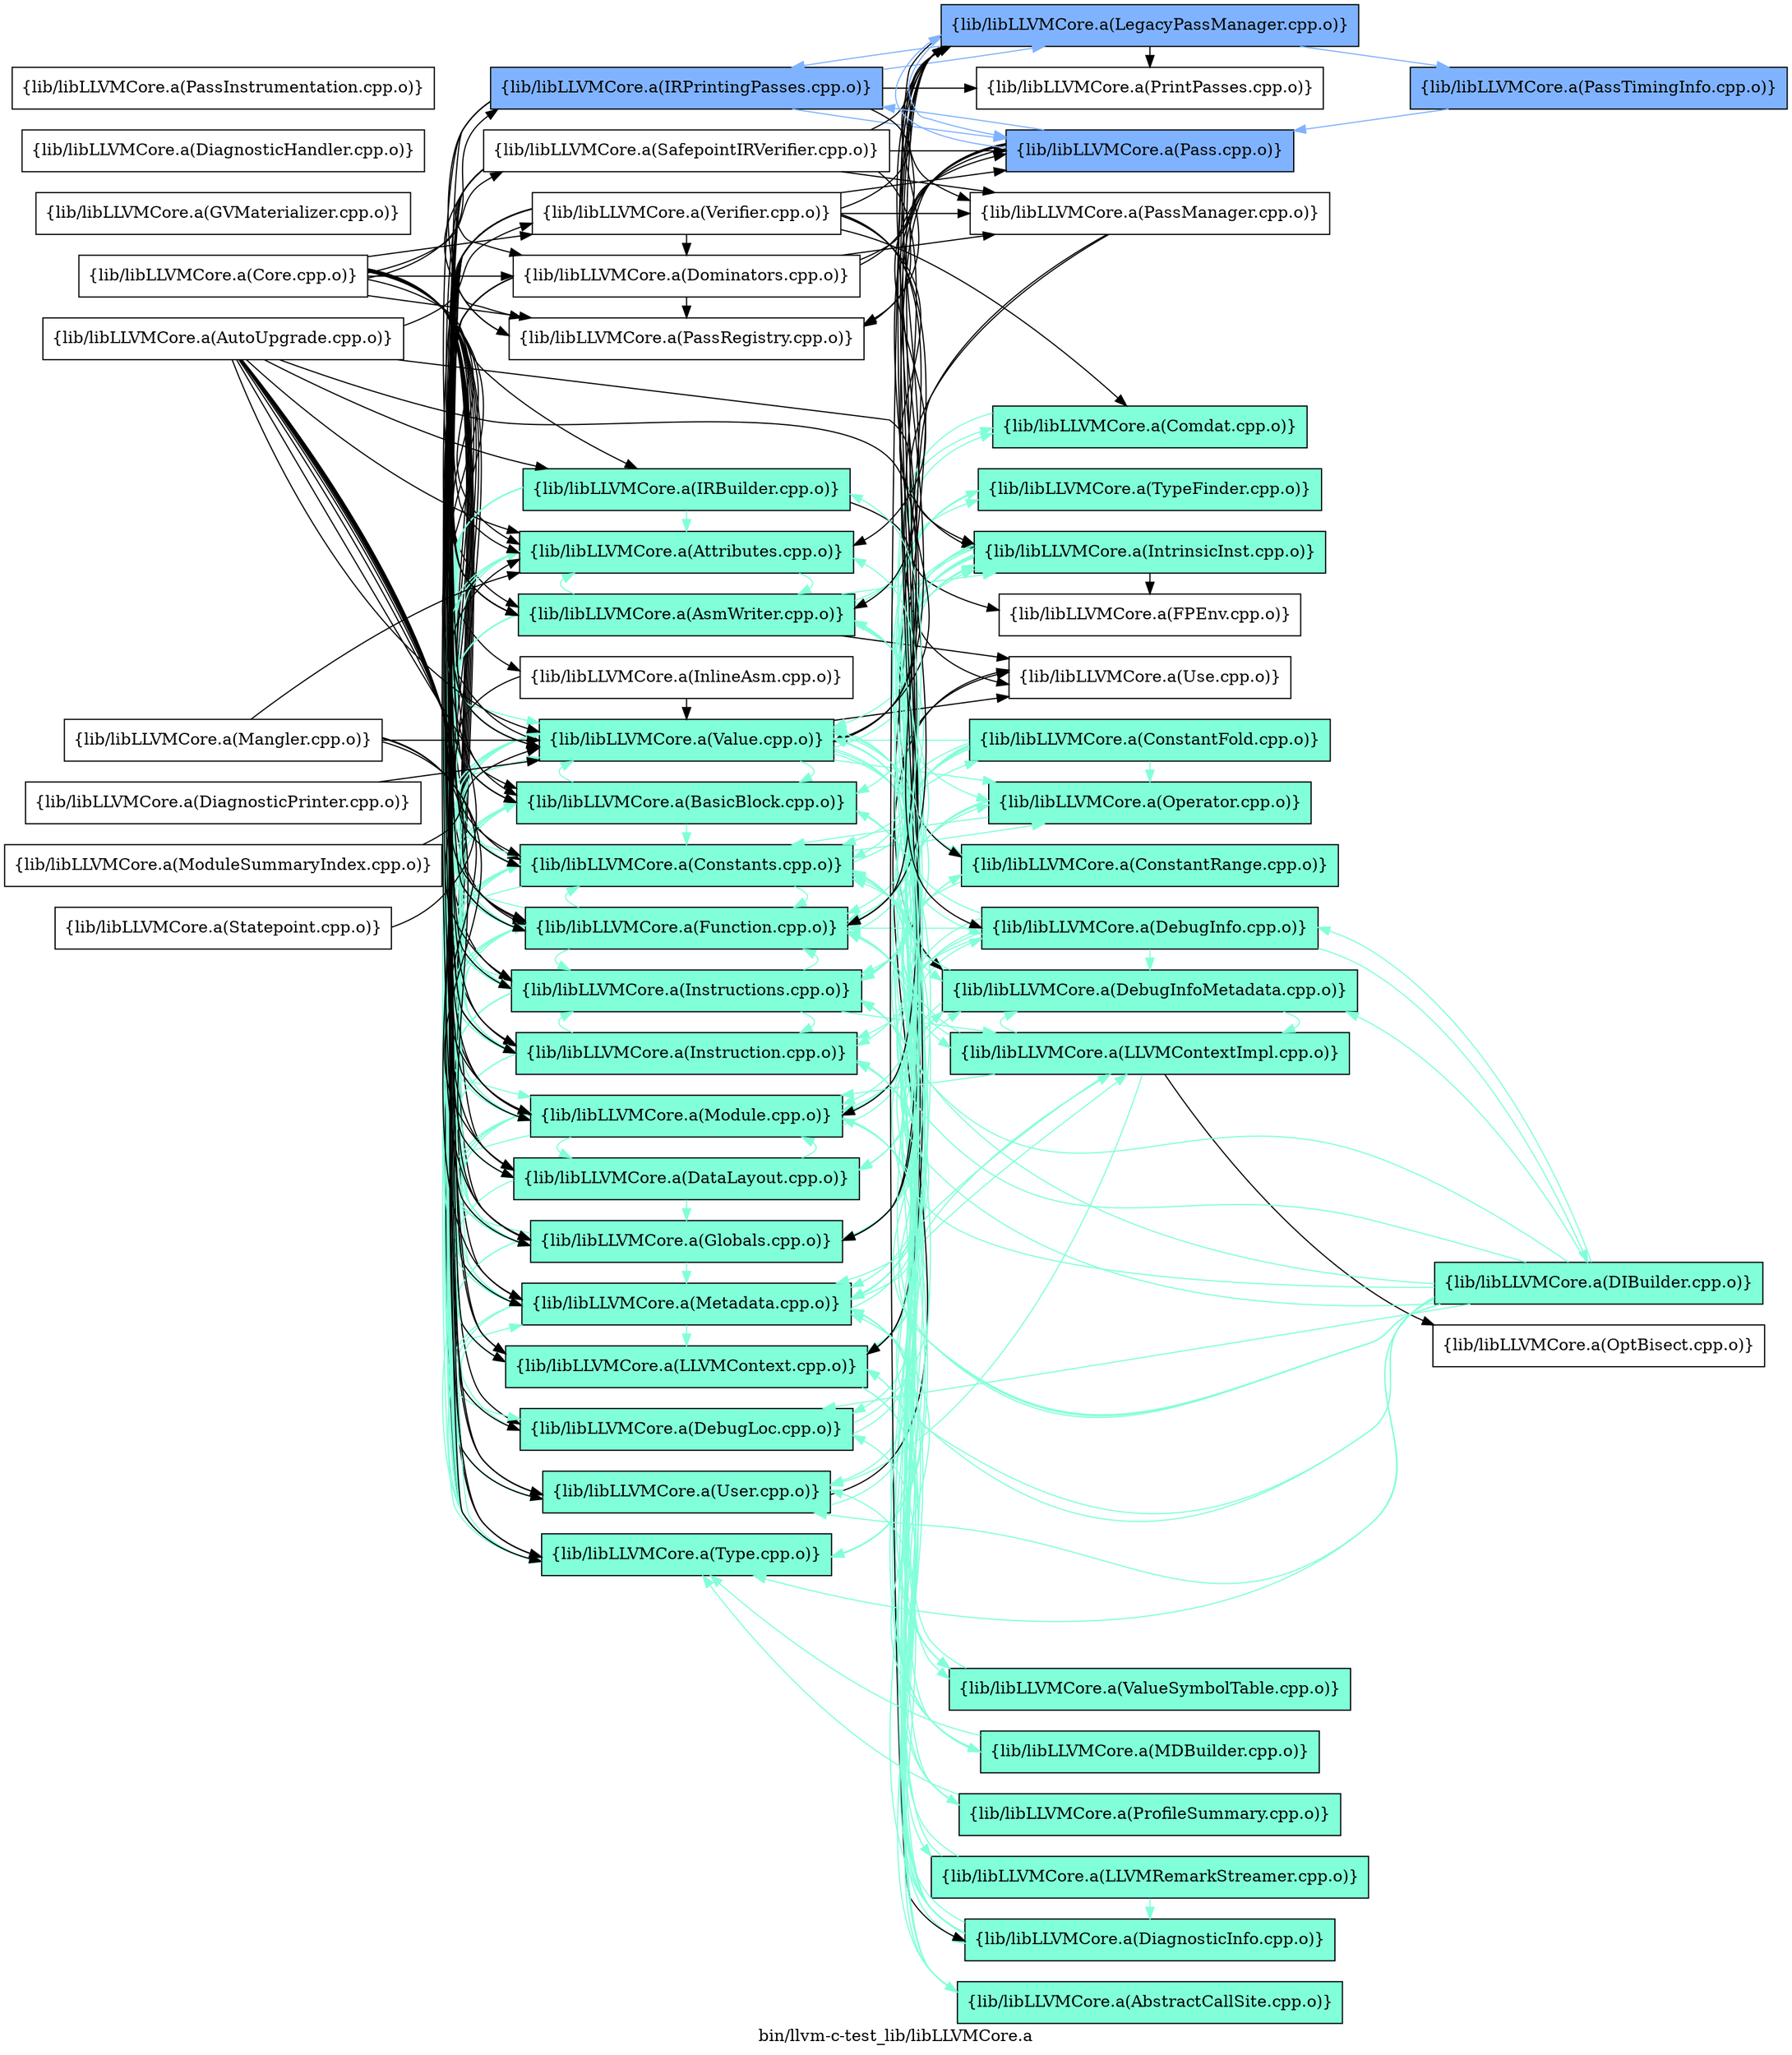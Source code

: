 digraph "bin/llvm-c-test_lib/libLLVMCore.a" {
	label="bin/llvm-c-test_lib/libLLVMCore.a";
	rankdir=LR;
	{ rank=same; Node0x55ea78da5378;  }
	{ rank=same; Node0x55ea78d9e078; Node0x55ea78d95e78; Node0x55ea78d95248; Node0x55ea78da58c8; Node0x55ea78da4068; Node0x55ea78da74e8; Node0x55ea78da3c58; Node0x55ea78da39d8; Node0x55ea78da1e08; Node0x55ea78da1958; Node0x55ea78da0918; Node0x55ea78da0738; Node0x55ea78d9fba8; Node0x55ea78d9f928; Node0x55ea78d9a658; Node0x55ea78d97f48; Node0x55ea78d98998; Node0x55ea78d9f568; Node0x55ea78da0a58; Node0x55ea78da1818; Node0x55ea78da5968; Node0x55ea78da65e8; Node0x55ea78da6bd8;  }
	{ rank=same; Node0x55ea78d972c8; Node0x55ea78da6048; Node0x55ea78da8528; Node0x55ea78d9c778; Node0x55ea78d971d8; Node0x55ea78da2218; Node0x55ea78da4e28; Node0x55ea78da5f08; Node0x55ea78da5a58; Node0x55ea78da8a78; Node0x55ea78d99848; Node0x55ea78d9ffb8; Node0x55ea78d9f8d8; Node0x55ea78da2d58; Node0x55ea78d97cc8; Node0x55ea78da1638; Node0x55ea78da0378; Node0x55ea78d9ae78; Node0x55ea78da7718; Node0x55ea78d995c8; Node0x55ea78da1278;  }
	{ rank=same; Node0x55ea78da5378;  }
	{ rank=same; Node0x55ea78d9e078; Node0x55ea78d95e78; Node0x55ea78d95248; Node0x55ea78da58c8; Node0x55ea78da4068; Node0x55ea78da74e8; Node0x55ea78da3c58; Node0x55ea78da39d8; Node0x55ea78da1e08; Node0x55ea78da1958; Node0x55ea78da0918; Node0x55ea78da0738; Node0x55ea78d9fba8; Node0x55ea78d9f928; Node0x55ea78d9a658; Node0x55ea78d97f48; Node0x55ea78d98998; Node0x55ea78d9f568; Node0x55ea78da0a58; Node0x55ea78da1818; Node0x55ea78da5968; Node0x55ea78da65e8; Node0x55ea78da6bd8;  }
	{ rank=same; Node0x55ea78d972c8; Node0x55ea78da6048; Node0x55ea78da8528; Node0x55ea78d9c778; Node0x55ea78d971d8; Node0x55ea78da2218; Node0x55ea78da4e28; Node0x55ea78da5f08; Node0x55ea78da5a58; Node0x55ea78da8a78; Node0x55ea78d99848; Node0x55ea78d9ffb8; Node0x55ea78d9f8d8; Node0x55ea78da2d58; Node0x55ea78d97cc8; Node0x55ea78da1638; Node0x55ea78da0378; Node0x55ea78d9ae78; Node0x55ea78da7718; Node0x55ea78d995c8; Node0x55ea78da1278;  }

	Node0x55ea78da5378 [shape=record,shape=box,group=0,label="{lib/libLLVMCore.a(Core.cpp.o)}"];
	Node0x55ea78da5378 -> Node0x55ea78d9e078;
	Node0x55ea78da5378 -> Node0x55ea78d95e78;
	Node0x55ea78da5378 -> Node0x55ea78d95248;
	Node0x55ea78da5378 -> Node0x55ea78da58c8;
	Node0x55ea78da5378 -> Node0x55ea78da4068;
	Node0x55ea78da5378 -> Node0x55ea78da74e8;
	Node0x55ea78da5378 -> Node0x55ea78da3c58;
	Node0x55ea78da5378 -> Node0x55ea78da39d8;
	Node0x55ea78da5378 -> Node0x55ea78da1e08;
	Node0x55ea78da5378 -> Node0x55ea78da1958;
	Node0x55ea78da5378 -> Node0x55ea78da0918;
	Node0x55ea78da5378 -> Node0x55ea78da0738;
	Node0x55ea78da5378 -> Node0x55ea78d9fba8;
	Node0x55ea78da5378 -> Node0x55ea78d9f928;
	Node0x55ea78da5378 -> Node0x55ea78d9a658;
	Node0x55ea78da5378 -> Node0x55ea78d97f48;
	Node0x55ea78da5378 -> Node0x55ea78d98998;
	Node0x55ea78da5378 -> Node0x55ea78d9f568;
	Node0x55ea78da5378 -> Node0x55ea78da0a58;
	Node0x55ea78da5378 -> Node0x55ea78da1818;
	Node0x55ea78da5378 -> Node0x55ea78da5968;
	Node0x55ea78da5378 -> Node0x55ea78da65e8;
	Node0x55ea78da5378 -> Node0x55ea78da6bd8;
	Node0x55ea78da8a78 [shape=record,shape=box,group=1,style=filled,fillcolor="0.450000 0.5 1",label="{lib/libLLVMCore.a(DebugInfo.cpp.o)}"];
	Node0x55ea78da8a78 -> Node0x55ea78da8ca8[color="0.450000 0.5 1"];
	Node0x55ea78da8a78 -> Node0x55ea78da8528[color="0.450000 0.5 1"];
	Node0x55ea78da8a78 -> Node0x55ea78da74e8[color="0.450000 0.5 1"];
	Node0x55ea78da8a78 -> Node0x55ea78da39d8[color="0.450000 0.5 1"];
	Node0x55ea78da8a78 -> Node0x55ea78d9fba8[color="0.450000 0.5 1"];
	Node0x55ea78da8a78 -> Node0x55ea78d97f48[color="0.450000 0.5 1"];
	Node0x55ea78da8a78 -> Node0x55ea78d98998[color="0.450000 0.5 1"];
	Node0x55ea78da8a78 -> Node0x55ea78da65e8[color="0.450000 0.5 1"];
	Node0x55ea78d9e078 [shape=record,shape=box,group=1,style=filled,fillcolor="0.450000 0.5 1",label="{lib/libLLVMCore.a(Attributes.cpp.o)}"];
	Node0x55ea78d9e078 -> Node0x55ea78d95e78[color="0.450000 0.5 1"];
	Node0x55ea78d9e078 -> Node0x55ea78da39d8[color="0.450000 0.5 1"];
	Node0x55ea78da58c8 [shape=record,shape=box,group=1,style=filled,fillcolor="0.450000 0.5 1",label="{lib/libLLVMCore.a(Constants.cpp.o)}"];
	Node0x55ea78da58c8 -> Node0x55ea78da5a58[color="0.450000 0.5 1"];
	Node0x55ea78da58c8 -> Node0x55ea78da39d8[color="0.450000 0.5 1"];
	Node0x55ea78da58c8 -> Node0x55ea78da1e08[color="0.450000 0.5 1"];
	Node0x55ea78da58c8 -> Node0x55ea78d9fba8[color="0.450000 0.5 1"];
	Node0x55ea78da58c8 -> Node0x55ea78d9f928[color="0.450000 0.5 1"];
	Node0x55ea78da58c8 -> Node0x55ea78d971d8[color="0.450000 0.5 1"];
	Node0x55ea78da58c8 -> Node0x55ea78da1818[color="0.450000 0.5 1"];
	Node0x55ea78da58c8 -> Node0x55ea78da5968[color="0.450000 0.5 1"];
	Node0x55ea78da58c8 -> Node0x55ea78da65e8[color="0.450000 0.5 1"];
	Node0x55ea78da4068 [shape=record,shape=box,group=1,style=filled,fillcolor="0.450000 0.5 1",label="{lib/libLLVMCore.a(DataLayout.cpp.o)}"];
	Node0x55ea78da4068 -> Node0x55ea78da1e08[color="0.450000 0.5 1"];
	Node0x55ea78da4068 -> Node0x55ea78d98998[color="0.450000 0.5 1"];
	Node0x55ea78da4068 -> Node0x55ea78da1818[color="0.450000 0.5 1"];
	Node0x55ea78d9f928 [shape=record,shape=box,group=1,style=filled,fillcolor="0.450000 0.5 1",label="{lib/libLLVMCore.a(Instructions.cpp.o)}"];
	Node0x55ea78d9f928 -> Node0x55ea78d9e078[color="0.450000 0.5 1"];
	Node0x55ea78d9f928 -> Node0x55ea78d95248[color="0.450000 0.5 1"];
	Node0x55ea78d9f928 -> Node0x55ea78da58c8[color="0.450000 0.5 1"];
	Node0x55ea78d9f928 -> Node0x55ea78da4068[color="0.450000 0.5 1"];
	Node0x55ea78d9f928 -> Node0x55ea78da39d8[color="0.450000 0.5 1"];
	Node0x55ea78d9f928 -> Node0x55ea78d9fba8[color="0.450000 0.5 1"];
	Node0x55ea78d9f928 -> Node0x55ea78d9ae78[color="0.450000 0.5 1"];
	Node0x55ea78d9f928 -> Node0x55ea78d97cc8[color="0.450000 0.5 1"];
	Node0x55ea78d9f928 -> Node0x55ea78d97f48[color="0.450000 0.5 1"];
	Node0x55ea78d9f928 -> Node0x55ea78d98998[color="0.450000 0.5 1"];
	Node0x55ea78d9f928 -> Node0x55ea78d971d8[color="0.450000 0.5 1"];
	Node0x55ea78d9f928 -> Node0x55ea78da1818[color="0.450000 0.5 1"];
	Node0x55ea78d9f928 -> Node0x55ea78da4e28;
	Node0x55ea78d9f928 -> Node0x55ea78da5968[color="0.450000 0.5 1"];
	Node0x55ea78d9f928 -> Node0x55ea78da65e8[color="0.450000 0.5 1"];
	Node0x55ea78d99848 [shape=record,shape=box,group=2,style=filled,fillcolor="0.600000 0.5 1",label="{lib/libLLVMCore.a(LegacyPassManager.cpp.o)}"];
	Node0x55ea78d99848 -> Node0x55ea78d95e78;
	Node0x55ea78d99848 -> Node0x55ea78da7718;
	Node0x55ea78d99848 -> Node0x55ea78da39d8;
	Node0x55ea78d99848 -> Node0x55ea78da1e08;
	Node0x55ea78d99848 -> Node0x55ea78da0918[color="0.600000 0.5 1"];
	Node0x55ea78d99848 -> Node0x55ea78d9a658;
	Node0x55ea78d99848 -> Node0x55ea78d98998;
	Node0x55ea78d99848 -> Node0x55ea78d9ffb8[color="0.600000 0.5 1"];
	Node0x55ea78d99848 -> Node0x55ea78d9f568;
	Node0x55ea78d99848 -> Node0x55ea78d9fce8[color="0.600000 0.5 1"];
	Node0x55ea78d99848 -> Node0x55ea78da0378;
	Node0x55ea78d99848 -> Node0x55ea78da65e8;
	Node0x55ea78d98998 [shape=record,shape=box,group=1,style=filled,fillcolor="0.450000 0.5 1",label="{lib/libLLVMCore.a(Module.cpp.o)}"];
	Node0x55ea78d98998 -> Node0x55ea78d972c8[color="0.450000 0.5 1"];
	Node0x55ea78d98998 -> Node0x55ea78da58c8[color="0.450000 0.5 1"];
	Node0x55ea78d98998 -> Node0x55ea78da4068[color="0.450000 0.5 1"];
	Node0x55ea78d98998 -> Node0x55ea78da39d8[color="0.450000 0.5 1"];
	Node0x55ea78d98998 -> Node0x55ea78da1e08[color="0.450000 0.5 1"];
	Node0x55ea78d98998 -> Node0x55ea78d9a658[color="0.450000 0.5 1"];
	Node0x55ea78d98998 -> Node0x55ea78d97f48[color="0.450000 0.5 1"];
	Node0x55ea78d98998 -> Node0x55ea78da1278[color="0.450000 0.5 1"];
	Node0x55ea78d98998 -> Node0x55ea78da1818[color="0.450000 0.5 1"];
	Node0x55ea78d98998 -> Node0x55ea78da2218[color="0.450000 0.5 1"];
	Node0x55ea78d98998 -> Node0x55ea78da5968[color="0.450000 0.5 1"];
	Node0x55ea78d98998 -> Node0x55ea78da65e8[color="0.450000 0.5 1"];
	Node0x55ea78d98998 -> Node0x55ea78da5f08[color="0.450000 0.5 1"];
	Node0x55ea78d971d8 [shape=record,shape=box,group=1,style=filled,fillcolor="0.450000 0.5 1",label="{lib/libLLVMCore.a(Operator.cpp.o)}"];
	Node0x55ea78d971d8 -> Node0x55ea78da58c8[color="0.450000 0.5 1"];
	Node0x55ea78d971d8 -> Node0x55ea78da4068[color="0.450000 0.5 1"];
	Node0x55ea78d971d8 -> Node0x55ea78da1818[color="0.450000 0.5 1"];
	Node0x55ea78d9ffb8 [shape=record,shape=box,group=2,style=filled,fillcolor="0.600000 0.5 1",label="{lib/libLLVMCore.a(Pass.cpp.o)}"];
	Node0x55ea78d9ffb8 -> Node0x55ea78d9e078;
	Node0x55ea78d9ffb8 -> Node0x55ea78da39d8;
	Node0x55ea78d9ffb8 -> Node0x55ea78da0918[color="0.600000 0.5 1"];
	Node0x55ea78d9ffb8 -> Node0x55ea78d9a658;
	Node0x55ea78d9ffb8 -> Node0x55ea78d99848[color="0.600000 0.5 1"];
	Node0x55ea78d9ffb8 -> Node0x55ea78d9f568;
	Node0x55ea78d9ffb8 -> Node0x55ea78da65e8;
	Node0x55ea78d9f568 [shape=record,shape=box,group=0,label="{lib/libLLVMCore.a(PassRegistry.cpp.o)}"];
	Node0x55ea78da1818 [shape=record,shape=box,group=1,style=filled,fillcolor="0.450000 0.5 1",label="{lib/libLLVMCore.a(Type.cpp.o)}"];
	Node0x55ea78da1818 -> Node0x55ea78da58c8[color="0.450000 0.5 1"];
	Node0x55ea78da5968 [shape=record,shape=box,group=1,style=filled,fillcolor="0.450000 0.5 1",label="{lib/libLLVMCore.a(User.cpp.o)}"];
	Node0x55ea78da5968 -> Node0x55ea78d9c778[color="0.450000 0.5 1"];
	Node0x55ea78da5968 -> Node0x55ea78da4e28;
	Node0x55ea78da65e8 [shape=record,shape=box,group=1,style=filled,fillcolor="0.450000 0.5 1",label="{lib/libLLVMCore.a(Value.cpp.o)}"];
	Node0x55ea78da65e8 -> Node0x55ea78d9e078[color="0.450000 0.5 1"];
	Node0x55ea78da65e8 -> Node0x55ea78d95248[color="0.450000 0.5 1"];
	Node0x55ea78da65e8 -> Node0x55ea78da58c8[color="0.450000 0.5 1"];
	Node0x55ea78da65e8 -> Node0x55ea78da4068[color="0.450000 0.5 1"];
	Node0x55ea78da65e8 -> Node0x55ea78da8a78[color="0.450000 0.5 1"];
	Node0x55ea78da65e8 -> Node0x55ea78da39d8[color="0.450000 0.5 1"];
	Node0x55ea78da65e8 -> Node0x55ea78da1e08[color="0.450000 0.5 1"];
	Node0x55ea78da65e8 -> Node0x55ea78d9fba8[color="0.450000 0.5 1"];
	Node0x55ea78da65e8 -> Node0x55ea78d9f928[color="0.450000 0.5 1"];
	Node0x55ea78da65e8 -> Node0x55ea78d9c778[color="0.450000 0.5 1"];
	Node0x55ea78da65e8 -> Node0x55ea78d9a658[color="0.450000 0.5 1"];
	Node0x55ea78da65e8 -> Node0x55ea78d9ae78[color="0.450000 0.5 1"];
	Node0x55ea78da65e8 -> Node0x55ea78d97f48[color="0.450000 0.5 1"];
	Node0x55ea78da65e8 -> Node0x55ea78d971d8[color="0.450000 0.5 1"];
	Node0x55ea78da65e8 -> Node0x55ea78da1818[color="0.450000 0.5 1"];
	Node0x55ea78da65e8 -> Node0x55ea78da4e28;
	Node0x55ea78da65e8 -> Node0x55ea78da5968[color="0.450000 0.5 1"];
	Node0x55ea78da65e8 -> Node0x55ea78da5f08[color="0.450000 0.5 1"];
	Node0x55ea78da74e8 [shape=record,shape=box,group=1,style=filled,fillcolor="0.450000 0.5 1",label="{lib/libLLVMCore.a(DebugLoc.cpp.o)}"];
	Node0x55ea78da74e8 -> Node0x55ea78da8a78[color="0.450000 0.5 1"];
	Node0x55ea78da74e8 -> Node0x55ea78da8528[color="0.450000 0.5 1"];
	Node0x55ea78da74e8 -> Node0x55ea78d97f48[color="0.450000 0.5 1"];
	Node0x55ea78da39d8 [shape=record,shape=box,group=1,style=filled,fillcolor="0.450000 0.5 1",label="{lib/libLLVMCore.a(Function.cpp.o)}"];
	Node0x55ea78da39d8 -> Node0x55ea78d9e078[color="0.450000 0.5 1"];
	Node0x55ea78da39d8 -> Node0x55ea78d95248[color="0.450000 0.5 1"];
	Node0x55ea78da39d8 -> Node0x55ea78da58c8[color="0.450000 0.5 1"];
	Node0x55ea78da39d8 -> Node0x55ea78da4068[color="0.450000 0.5 1"];
	Node0x55ea78da39d8 -> Node0x55ea78da2d58[color="0.450000 0.5 1"];
	Node0x55ea78da39d8 -> Node0x55ea78da1e08[color="0.450000 0.5 1"];
	Node0x55ea78da39d8 -> Node0x55ea78d9f928[color="0.450000 0.5 1"];
	Node0x55ea78da39d8 -> Node0x55ea78d9c778[color="0.450000 0.5 1"];
	Node0x55ea78da39d8 -> Node0x55ea78d9a658[color="0.450000 0.5 1"];
	Node0x55ea78da39d8 -> Node0x55ea78d97cc8[color="0.450000 0.5 1"];
	Node0x55ea78da39d8 -> Node0x55ea78d97f48[color="0.450000 0.5 1"];
	Node0x55ea78da39d8 -> Node0x55ea78d98998[color="0.450000 0.5 1"];
	Node0x55ea78da39d8 -> Node0x55ea78da1818[color="0.450000 0.5 1"];
	Node0x55ea78da39d8 -> Node0x55ea78da5968[color="0.450000 0.5 1"];
	Node0x55ea78da39d8 -> Node0x55ea78da65e8[color="0.450000 0.5 1"];
	Node0x55ea78da39d8 -> Node0x55ea78da5f08[color="0.450000 0.5 1"];
	Node0x55ea78da1958 [shape=record,shape=box,group=1,style=filled,fillcolor="0.450000 0.5 1",label="{lib/libLLVMCore.a(IRBuilder.cpp.o)}"];
	Node0x55ea78da1958 -> Node0x55ea78d9e078[color="0.450000 0.5 1"];
	Node0x55ea78da1958 -> Node0x55ea78d95248[color="0.450000 0.5 1"];
	Node0x55ea78da1958 -> Node0x55ea78da58c8[color="0.450000 0.5 1"];
	Node0x55ea78da1958 -> Node0x55ea78da4068[color="0.450000 0.5 1"];
	Node0x55ea78da1958 -> Node0x55ea78da39d8[color="0.450000 0.5 1"];
	Node0x55ea78da1958 -> Node0x55ea78da1e08[color="0.450000 0.5 1"];
	Node0x55ea78da1958 -> Node0x55ea78da1638;
	Node0x55ea78da1958 -> Node0x55ea78d9fba8[color="0.450000 0.5 1"];
	Node0x55ea78da1958 -> Node0x55ea78d9f928[color="0.450000 0.5 1"];
	Node0x55ea78da1958 -> Node0x55ea78d97f48[color="0.450000 0.5 1"];
	Node0x55ea78da1958 -> Node0x55ea78da1818[color="0.450000 0.5 1"];
	Node0x55ea78da1958 -> Node0x55ea78da5968[color="0.450000 0.5 1"];
	Node0x55ea78da1958 -> Node0x55ea78da65e8[color="0.450000 0.5 1"];
	Node0x55ea78d9fba8 [shape=record,shape=box,group=1,style=filled,fillcolor="0.450000 0.5 1",label="{lib/libLLVMCore.a(Instruction.cpp.o)}"];
	Node0x55ea78d9fba8 -> Node0x55ea78d9e078[color="0.450000 0.5 1"];
	Node0x55ea78d9fba8 -> Node0x55ea78d95248[color="0.450000 0.5 1"];
	Node0x55ea78d9fba8 -> Node0x55ea78da58c8[color="0.450000 0.5 1"];
	Node0x55ea78d9fba8 -> Node0x55ea78d9f928[color="0.450000 0.5 1"];
	Node0x55ea78d9fba8 -> Node0x55ea78d97f48[color="0.450000 0.5 1"];
	Node0x55ea78d9fba8 -> Node0x55ea78da5968[color="0.450000 0.5 1"];
	Node0x55ea78d9fba8 -> Node0x55ea78da65e8[color="0.450000 0.5 1"];
	Node0x55ea78d97f48 [shape=record,shape=box,group=1,style=filled,fillcolor="0.450000 0.5 1",label="{lib/libLLVMCore.a(Metadata.cpp.o)}"];
	Node0x55ea78d97f48 -> Node0x55ea78da6048[color="0.450000 0.5 1"];
	Node0x55ea78d97f48 -> Node0x55ea78da58c8[color="0.450000 0.5 1"];
	Node0x55ea78d97f48 -> Node0x55ea78da8528[color="0.450000 0.5 1"];
	Node0x55ea78d97f48 -> Node0x55ea78da74e8[color="0.450000 0.5 1"];
	Node0x55ea78d97f48 -> Node0x55ea78d9a658[color="0.450000 0.5 1"];
	Node0x55ea78d97f48 -> Node0x55ea78d9ae78[color="0.450000 0.5 1"];
	Node0x55ea78d97f48 -> Node0x55ea78d98998[color="0.450000 0.5 1"];
	Node0x55ea78d97f48 -> Node0x55ea78da1818[color="0.450000 0.5 1"];
	Node0x55ea78d97f48 -> Node0x55ea78da65e8[color="0.450000 0.5 1"];
	Node0x55ea78d95248 [shape=record,shape=box,group=1,style=filled,fillcolor="0.450000 0.5 1",label="{lib/libLLVMCore.a(BasicBlock.cpp.o)}"];
	Node0x55ea78d95248 -> Node0x55ea78da58c8[color="0.450000 0.5 1"];
	Node0x55ea78d95248 -> Node0x55ea78d9fba8[color="0.450000 0.5 1"];
	Node0x55ea78d95248 -> Node0x55ea78d9f928[color="0.450000 0.5 1"];
	Node0x55ea78d95248 -> Node0x55ea78d97f48[color="0.450000 0.5 1"];
	Node0x55ea78d95248 -> Node0x55ea78da1818[color="0.450000 0.5 1"];
	Node0x55ea78d95248 -> Node0x55ea78da5968[color="0.450000 0.5 1"];
	Node0x55ea78d95248 -> Node0x55ea78da65e8[color="0.450000 0.5 1"];
	Node0x55ea78d95248 -> Node0x55ea78da5f08[color="0.450000 0.5 1"];
	Node0x55ea78da7718 [shape=record,shape=box,group=1,style=filled,fillcolor="0.450000 0.5 1",label="{lib/libLLVMCore.a(DiagnosticInfo.cpp.o)}"];
	Node0x55ea78da7718 -> Node0x55ea78d95e78[color="0.450000 0.5 1"];
	Node0x55ea78da7718 -> Node0x55ea78da74e8[color="0.450000 0.5 1"];
	Node0x55ea78da7718 -> Node0x55ea78da39d8[color="0.450000 0.5 1"];
	Node0x55ea78da7718 -> Node0x55ea78d9fba8[color="0.450000 0.5 1"];
	Node0x55ea78da7718 -> Node0x55ea78d9a658[color="0.450000 0.5 1"];
	Node0x55ea78da7718 -> Node0x55ea78d97f48[color="0.450000 0.5 1"];
	Node0x55ea78da7718 -> Node0x55ea78da65e8[color="0.450000 0.5 1"];
	Node0x55ea78da1e08 [shape=record,shape=box,group=1,style=filled,fillcolor="0.450000 0.5 1",label="{lib/libLLVMCore.a(Globals.cpp.o)}"];
	Node0x55ea78da1e08 -> Node0x55ea78da6048[color="0.450000 0.5 1"];
	Node0x55ea78da1e08 -> Node0x55ea78da58c8[color="0.450000 0.5 1"];
	Node0x55ea78da1e08 -> Node0x55ea78da39d8[color="0.450000 0.5 1"];
	Node0x55ea78da1e08 -> Node0x55ea78d97f48[color="0.450000 0.5 1"];
	Node0x55ea78da1e08 -> Node0x55ea78d98998[color="0.450000 0.5 1"];
	Node0x55ea78da1e08 -> Node0x55ea78da1818[color="0.450000 0.5 1"];
	Node0x55ea78da1e08 -> Node0x55ea78da5968[color="0.450000 0.5 1"];
	Node0x55ea78da1e08 -> Node0x55ea78da65e8[color="0.450000 0.5 1"];
	Node0x55ea78da0738 [shape=record,shape=box,group=0,label="{lib/libLLVMCore.a(InlineAsm.cpp.o)}"];
	Node0x55ea78da0738 -> Node0x55ea78da1818;
	Node0x55ea78da0738 -> Node0x55ea78da65e8;
	Node0x55ea78d9a658 [shape=record,shape=box,group=1,style=filled,fillcolor="0.450000 0.5 1",label="{lib/libLLVMCore.a(LLVMContext.cpp.o)}"];
	Node0x55ea78d9a658 -> Node0x55ea78da7718[color="0.450000 0.5 1"];
	Node0x55ea78d9a658 -> Node0x55ea78d9ae78[color="0.450000 0.5 1"];
	Node0x55ea78d9a658 -> Node0x55ea78d995c8[color="0.450000 0.5 1"];
	Node0x55ea78d9c778 [shape=record,shape=box,group=1,style=filled,fillcolor="0.450000 0.5 1",label="{lib/libLLVMCore.a(IntrinsicInst.cpp.o)}"];
	Node0x55ea78d9c778 -> Node0x55ea78d95248[color="0.450000 0.5 1"];
	Node0x55ea78d9c778 -> Node0x55ea78da58c8[color="0.450000 0.5 1"];
	Node0x55ea78d9c778 -> Node0x55ea78da4068[color="0.450000 0.5 1"];
	Node0x55ea78d9c778 -> Node0x55ea78da8528[color="0.450000 0.5 1"];
	Node0x55ea78d9c778 -> Node0x55ea78da39d8[color="0.450000 0.5 1"];
	Node0x55ea78d9c778 -> Node0x55ea78da1638;
	Node0x55ea78d9c778 -> Node0x55ea78d9fba8[color="0.450000 0.5 1"];
	Node0x55ea78d9c778 -> Node0x55ea78d9f928[color="0.450000 0.5 1"];
	Node0x55ea78d9c778 -> Node0x55ea78d97f48[color="0.450000 0.5 1"];
	Node0x55ea78d9c778 -> Node0x55ea78d98998[color="0.450000 0.5 1"];
	Node0x55ea78d9c778 -> Node0x55ea78da1818[color="0.450000 0.5 1"];
	Node0x55ea78d9c778 -> Node0x55ea78da5968[color="0.450000 0.5 1"];
	Node0x55ea78d9c778 -> Node0x55ea78da65e8[color="0.450000 0.5 1"];
	Node0x55ea78da6048 [shape=record,shape=box,group=1,style=filled,fillcolor="0.450000 0.5 1",label="{lib/libLLVMCore.a(ConstantRange.cpp.o)}"];
	Node0x55ea78da6048 -> Node0x55ea78d9f928[color="0.450000 0.5 1"];
	Node0x55ea78da8528 [shape=record,shape=box,group=1,style=filled,fillcolor="0.450000 0.5 1",label="{lib/libLLVMCore.a(DebugInfoMetadata.cpp.o)}"];
	Node0x55ea78da8528 -> Node0x55ea78da58c8[color="0.450000 0.5 1"];
	Node0x55ea78da8528 -> Node0x55ea78d9a658[color="0.450000 0.5 1"];
	Node0x55ea78da8528 -> Node0x55ea78d9ae78[color="0.450000 0.5 1"];
	Node0x55ea78da8528 -> Node0x55ea78d97f48[color="0.450000 0.5 1"];
	Node0x55ea78da8528 -> Node0x55ea78da1818[color="0.450000 0.5 1"];
	Node0x55ea78da3c58 [shape=record,shape=box,group=0,label="{lib/libLLVMCore.a(Dominators.cpp.o)}"];
	Node0x55ea78da3c58 -> Node0x55ea78d95e78;
	Node0x55ea78da3c58 -> Node0x55ea78d95248;
	Node0x55ea78da3c58 -> Node0x55ea78d9fba8;
	Node0x55ea78da3c58 -> Node0x55ea78d99848;
	Node0x55ea78da3c58 -> Node0x55ea78d9ffb8;
	Node0x55ea78da3c58 -> Node0x55ea78d9f8d8;
	Node0x55ea78da3c58 -> Node0x55ea78d9f568;
	Node0x55ea78da3c58 -> Node0x55ea78da65e8;
	Node0x55ea78da4e28 [shape=record,shape=box,group=0,label="{lib/libLLVMCore.a(Use.cpp.o)}"];
	Node0x55ea78d959c8 [shape=record,shape=box,group=0,label="{lib/libLLVMCore.a(AutoUpgrade.cpp.o)}"];
	Node0x55ea78d959c8 -> Node0x55ea78d9e078;
	Node0x55ea78d959c8 -> Node0x55ea78d95248;
	Node0x55ea78d959c8 -> Node0x55ea78da58c8;
	Node0x55ea78d959c8 -> Node0x55ea78da4068;
	Node0x55ea78d959c8 -> Node0x55ea78da8a78;
	Node0x55ea78d959c8 -> Node0x55ea78da39d8;
	Node0x55ea78d959c8 -> Node0x55ea78da1e08;
	Node0x55ea78d959c8 -> Node0x55ea78da1958;
	Node0x55ea78d959c8 -> Node0x55ea78d9fba8;
	Node0x55ea78d959c8 -> Node0x55ea78d9f928;
	Node0x55ea78d959c8 -> Node0x55ea78d9c778;
	Node0x55ea78d959c8 -> Node0x55ea78d9a658;
	Node0x55ea78d959c8 -> Node0x55ea78d97f48;
	Node0x55ea78d959c8 -> Node0x55ea78d98998;
	Node0x55ea78d959c8 -> Node0x55ea78da1818;
	Node0x55ea78d959c8 -> Node0x55ea78da5968;
	Node0x55ea78d959c8 -> Node0x55ea78da65e8;
	Node0x55ea78d959c8 -> Node0x55ea78da6bd8;
	Node0x55ea78da2ad8 [shape=record,shape=box,group=0,label="{lib/libLLVMCore.a(GVMaterializer.cpp.o)}"];
	Node0x55ea78da6bd8 [shape=record,shape=box,group=0,label="{lib/libLLVMCore.a(Verifier.cpp.o)}"];
	Node0x55ea78da6bd8 -> Node0x55ea78d9e078;
	Node0x55ea78da6bd8 -> Node0x55ea78d95e78;
	Node0x55ea78da6bd8 -> Node0x55ea78d95248;
	Node0x55ea78da6bd8 -> Node0x55ea78d972c8;
	Node0x55ea78da6bd8 -> Node0x55ea78da6048;
	Node0x55ea78da6bd8 -> Node0x55ea78da58c8;
	Node0x55ea78da6bd8 -> Node0x55ea78da4068;
	Node0x55ea78da6bd8 -> Node0x55ea78da8528;
	Node0x55ea78da6bd8 -> Node0x55ea78da74e8;
	Node0x55ea78da6bd8 -> Node0x55ea78da3c58;
	Node0x55ea78da6bd8 -> Node0x55ea78da39d8;
	Node0x55ea78da6bd8 -> Node0x55ea78da1e08;
	Node0x55ea78da6bd8 -> Node0x55ea78d9fba8;
	Node0x55ea78da6bd8 -> Node0x55ea78d9f928;
	Node0x55ea78da6bd8 -> Node0x55ea78d9c778;
	Node0x55ea78da6bd8 -> Node0x55ea78d9a658;
	Node0x55ea78da6bd8 -> Node0x55ea78d99848;
	Node0x55ea78da6bd8 -> Node0x55ea78d97f48;
	Node0x55ea78da6bd8 -> Node0x55ea78d98998;
	Node0x55ea78da6bd8 -> Node0x55ea78d9ffb8;
	Node0x55ea78da6bd8 -> Node0x55ea78d9f8d8;
	Node0x55ea78da6bd8 -> Node0x55ea78d9f568;
	Node0x55ea78da6bd8 -> Node0x55ea78da1818;
	Node0x55ea78da6bd8 -> Node0x55ea78da5968;
	Node0x55ea78da6bd8 -> Node0x55ea78da65e8;
	Node0x55ea78d95e78 [shape=record,shape=box,group=1,style=filled,fillcolor="0.450000 0.5 1",label="{lib/libLLVMCore.a(AsmWriter.cpp.o)}"];
	Node0x55ea78d95e78 -> Node0x55ea78d9e078[color="0.450000 0.5 1"];
	Node0x55ea78d95e78 -> Node0x55ea78d95248[color="0.450000 0.5 1"];
	Node0x55ea78d95e78 -> Node0x55ea78d972c8[color="0.450000 0.5 1"];
	Node0x55ea78d95e78 -> Node0x55ea78da6048[color="0.450000 0.5 1"];
	Node0x55ea78d95e78 -> Node0x55ea78da58c8[color="0.450000 0.5 1"];
	Node0x55ea78d95e78 -> Node0x55ea78da8528[color="0.450000 0.5 1"];
	Node0x55ea78d95e78 -> Node0x55ea78da39d8[color="0.450000 0.5 1"];
	Node0x55ea78d95e78 -> Node0x55ea78da1e08[color="0.450000 0.5 1"];
	Node0x55ea78d95e78 -> Node0x55ea78d9fba8[color="0.450000 0.5 1"];
	Node0x55ea78d95e78 -> Node0x55ea78d9f928[color="0.450000 0.5 1"];
	Node0x55ea78d95e78 -> Node0x55ea78d9c778[color="0.450000 0.5 1"];
	Node0x55ea78d95e78 -> Node0x55ea78d9a658[color="0.450000 0.5 1"];
	Node0x55ea78d95e78 -> Node0x55ea78d97f48[color="0.450000 0.5 1"];
	Node0x55ea78d95e78 -> Node0x55ea78d98998[color="0.450000 0.5 1"];
	Node0x55ea78d95e78 -> Node0x55ea78d971d8[color="0.450000 0.5 1"];
	Node0x55ea78d95e78 -> Node0x55ea78da1818[color="0.450000 0.5 1"];
	Node0x55ea78d95e78 -> Node0x55ea78da2218[color="0.450000 0.5 1"];
	Node0x55ea78d95e78 -> Node0x55ea78da4e28;
	Node0x55ea78d95e78 -> Node0x55ea78da5968[color="0.450000 0.5 1"];
	Node0x55ea78d95e78 -> Node0x55ea78da65e8[color="0.450000 0.5 1"];
	Node0x55ea78d972c8 [shape=record,shape=box,group=1,style=filled,fillcolor="0.450000 0.5 1",label="{lib/libLLVMCore.a(Comdat.cpp.o)}"];
	Node0x55ea78d972c8 -> Node0x55ea78d98998[color="0.450000 0.5 1"];
	Node0x55ea78da2218 [shape=record,shape=box,group=1,style=filled,fillcolor="0.450000 0.5 1",label="{lib/libLLVMCore.a(TypeFinder.cpp.o)}"];
	Node0x55ea78da2218 -> Node0x55ea78da39d8[color="0.450000 0.5 1"];
	Node0x55ea78da2218 -> Node0x55ea78da1e08[color="0.450000 0.5 1"];
	Node0x55ea78da2218 -> Node0x55ea78d97f48[color="0.450000 0.5 1"];
	Node0x55ea78da5f08 [shape=record,shape=box,group=1,style=filled,fillcolor="0.450000 0.5 1",label="{lib/libLLVMCore.a(ValueSymbolTable.cpp.o)}"];
	Node0x55ea78da5f08 -> Node0x55ea78da65e8[color="0.450000 0.5 1"];
	Node0x55ea78da5a58 [shape=record,shape=box,group=1,style=filled,fillcolor="0.450000 0.5 1",label="{lib/libLLVMCore.a(ConstantFold.cpp.o)}"];
	Node0x55ea78da5a58 -> Node0x55ea78da58c8[color="0.450000 0.5 1"];
	Node0x55ea78da5a58 -> Node0x55ea78da39d8[color="0.450000 0.5 1"];
	Node0x55ea78da5a58 -> Node0x55ea78da1e08[color="0.450000 0.5 1"];
	Node0x55ea78da5a58 -> Node0x55ea78d9f928[color="0.450000 0.5 1"];
	Node0x55ea78da5a58 -> Node0x55ea78d98998[color="0.450000 0.5 1"];
	Node0x55ea78da5a58 -> Node0x55ea78d971d8[color="0.450000 0.5 1"];
	Node0x55ea78da5a58 -> Node0x55ea78da1818[color="0.450000 0.5 1"];
	Node0x55ea78da5a58 -> Node0x55ea78da65e8[color="0.450000 0.5 1"];
	Node0x55ea78da0918 [shape=record,shape=box,group=2,style=filled,fillcolor="0.600000 0.5 1",label="{lib/libLLVMCore.a(IRPrintingPasses.cpp.o)}"];
	Node0x55ea78da0918 -> Node0x55ea78d95e78;
	Node0x55ea78da0918 -> Node0x55ea78d99848[color="0.600000 0.5 1"];
	Node0x55ea78da0918 -> Node0x55ea78d9ffb8[color="0.600000 0.5 1"];
	Node0x55ea78da0918 -> Node0x55ea78d9f8d8;
	Node0x55ea78da0918 -> Node0x55ea78d9f568;
	Node0x55ea78da0918 -> Node0x55ea78da0378;
	Node0x55ea78da0918 -> Node0x55ea78da65e8;
	Node0x55ea78da0a58 [shape=record,shape=box,group=0,label="{lib/libLLVMCore.a(SafepointIRVerifier.cpp.o)}"];
	Node0x55ea78da0a58 -> Node0x55ea78d95e78;
	Node0x55ea78da0a58 -> Node0x55ea78d95248;
	Node0x55ea78da0a58 -> Node0x55ea78da58c8;
	Node0x55ea78da0a58 -> Node0x55ea78da3c58;
	Node0x55ea78da0a58 -> Node0x55ea78da39d8;
	Node0x55ea78da0a58 -> Node0x55ea78d9fba8;
	Node0x55ea78da0a58 -> Node0x55ea78d99848;
	Node0x55ea78da0a58 -> Node0x55ea78d9ffb8;
	Node0x55ea78da0a58 -> Node0x55ea78d9f8d8;
	Node0x55ea78da0a58 -> Node0x55ea78d9f568;
	Node0x55ea78da0a58 -> Node0x55ea78da4e28;
	Node0x55ea78da0a58 -> Node0x55ea78da65e8;
	Node0x55ea78da8ca8 [shape=record,shape=box,group=1,style=filled,fillcolor="0.450000 0.5 1",label="{lib/libLLVMCore.a(DIBuilder.cpp.o)}"];
	Node0x55ea78da8ca8 -> Node0x55ea78d9e078[color="0.450000 0.5 1"];
	Node0x55ea78da8ca8 -> Node0x55ea78d95248[color="0.450000 0.5 1"];
	Node0x55ea78da8ca8 -> Node0x55ea78da58c8[color="0.450000 0.5 1"];
	Node0x55ea78da8ca8 -> Node0x55ea78da8a78[color="0.450000 0.5 1"];
	Node0x55ea78da8ca8 -> Node0x55ea78da8528[color="0.450000 0.5 1"];
	Node0x55ea78da8ca8 -> Node0x55ea78da74e8[color="0.450000 0.5 1"];
	Node0x55ea78da8ca8 -> Node0x55ea78da39d8[color="0.450000 0.5 1"];
	Node0x55ea78da8ca8 -> Node0x55ea78da1958[color="0.450000 0.5 1"];
	Node0x55ea78da8ca8 -> Node0x55ea78d9fba8[color="0.450000 0.5 1"];
	Node0x55ea78da8ca8 -> Node0x55ea78d9f928[color="0.450000 0.5 1"];
	Node0x55ea78da8ca8 -> Node0x55ea78d97f48[color="0.450000 0.5 1"];
	Node0x55ea78da8ca8 -> Node0x55ea78d98998[color="0.450000 0.5 1"];
	Node0x55ea78da8ca8 -> Node0x55ea78da1818[color="0.450000 0.5 1"];
	Node0x55ea78da8ca8 -> Node0x55ea78da5968[color="0.450000 0.5 1"];
	Node0x55ea78da8ca8 -> Node0x55ea78da65e8[color="0.450000 0.5 1"];
	Node0x55ea78d9ae78 [shape=record,shape=box,group=1,style=filled,fillcolor="0.450000 0.5 1",label="{lib/libLLVMCore.a(LLVMContextImpl.cpp.o)}"];
	Node0x55ea78d9ae78 -> Node0x55ea78da58c8[color="0.450000 0.5 1"];
	Node0x55ea78d9ae78 -> Node0x55ea78da8528[color="0.450000 0.5 1"];
	Node0x55ea78d9ae78 -> Node0x55ea78d97f48[color="0.450000 0.5 1"];
	Node0x55ea78d9ae78 -> Node0x55ea78d98998[color="0.450000 0.5 1"];
	Node0x55ea78d9ae78 -> Node0x55ea78da0698;
	Node0x55ea78d9ae78 -> Node0x55ea78da5968[color="0.450000 0.5 1"];
	Node0x55ea78d9ae78 -> Node0x55ea78da65e8[color="0.450000 0.5 1"];
	Node0x55ea78da7038 [shape=record,shape=box,group=0,label="{lib/libLLVMCore.a(DiagnosticPrinter.cpp.o)}"];
	Node0x55ea78da7038 -> Node0x55ea78da65e8;
	Node0x55ea78d9f8d8 [shape=record,shape=box,group=0,label="{lib/libLLVMCore.a(PassManager.cpp.o)}"];
	Node0x55ea78d9f8d8 -> Node0x55ea78da1e08;
	Node0x55ea78d9f8d8 -> Node0x55ea78da65e8;
	Node0x55ea78da2d58 [shape=record,shape=box,group=1,style=filled,fillcolor="0.450000 0.5 1",label="{lib/libLLVMCore.a(AbstractCallSite.cpp.o)}"];
	Node0x55ea78da2d58 -> Node0x55ea78da58c8[color="0.450000 0.5 1"];
	Node0x55ea78da2d58 -> Node0x55ea78d9f928[color="0.450000 0.5 1"];
	Node0x55ea78da2d58 -> Node0x55ea78d97f48[color="0.450000 0.5 1"];
	Node0x55ea78da2d58 -> Node0x55ea78da5968[color="0.450000 0.5 1"];
	Node0x55ea78d97cc8 [shape=record,shape=box,group=1,style=filled,fillcolor="0.450000 0.5 1",label="{lib/libLLVMCore.a(MDBuilder.cpp.o)}"];
	Node0x55ea78d97cc8 -> Node0x55ea78da58c8[color="0.450000 0.5 1"];
	Node0x55ea78d97cc8 -> Node0x55ea78d97f48[color="0.450000 0.5 1"];
	Node0x55ea78d97cc8 -> Node0x55ea78da1818[color="0.450000 0.5 1"];
	Node0x55ea78d97cc8 -> Node0x55ea78da65e8[color="0.450000 0.5 1"];
	Node0x55ea78da1638 [shape=record,shape=box,group=0,label="{lib/libLLVMCore.a(FPEnv.cpp.o)}"];
	Node0x55ea78da0378 [shape=record,shape=box,group=0,label="{lib/libLLVMCore.a(PrintPasses.cpp.o)}"];
	Node0x55ea78d995c8 [shape=record,shape=box,group=1,style=filled,fillcolor="0.450000 0.5 1",label="{lib/libLLVMCore.a(LLVMRemarkStreamer.cpp.o)}"];
	Node0x55ea78d995c8 -> Node0x55ea78da7718[color="0.450000 0.5 1"];
	Node0x55ea78d995c8 -> Node0x55ea78d9a658[color="0.450000 0.5 1"];
	Node0x55ea78d995c8 -> Node0x55ea78da65e8[color="0.450000 0.5 1"];
	Node0x55ea78da0698 [shape=record,shape=box,group=0,label="{lib/libLLVMCore.a(OptBisect.cpp.o)}"];
	Node0x55ea78d98e98 [shape=record,shape=box,group=0,label="{lib/libLLVMCore.a(DiagnosticHandler.cpp.o)}"];
	Node0x55ea78d9fce8 [shape=record,shape=box,group=2,style=filled,fillcolor="0.600000 0.5 1",label="{lib/libLLVMCore.a(PassTimingInfo.cpp.o)}"];
	Node0x55ea78d9fce8 -> Node0x55ea78d9ffb8[color="0.600000 0.5 1"];
	Node0x55ea78da1278 [shape=record,shape=box,group=1,style=filled,fillcolor="0.450000 0.5 1",label="{lib/libLLVMCore.a(ProfileSummary.cpp.o)}"];
	Node0x55ea78da1278 -> Node0x55ea78da58c8[color="0.450000 0.5 1"];
	Node0x55ea78da1278 -> Node0x55ea78d97f48[color="0.450000 0.5 1"];
	Node0x55ea78da1278 -> Node0x55ea78da1818[color="0.450000 0.5 1"];
	Node0x55ea78d965f8 [shape=record,shape=box,group=0,label="{lib/libLLVMCore.a(ModuleSummaryIndex.cpp.o)}"];
	Node0x55ea78d965f8 -> Node0x55ea78da65e8;
	Node0x55ea78d9f1a8 [shape=record,shape=box,group=0,label="{lib/libLLVMCore.a(PassInstrumentation.cpp.o)}"];
	Node0x55ea78da5c88 [shape=record,shape=box,group=0,label="{lib/libLLVMCore.a(Mangler.cpp.o)}"];
	Node0x55ea78da5c88 -> Node0x55ea78d9e078;
	Node0x55ea78da5c88 -> Node0x55ea78da4068;
	Node0x55ea78da5c88 -> Node0x55ea78da39d8;
	Node0x55ea78da5c88 -> Node0x55ea78da1e08;
	Node0x55ea78da5c88 -> Node0x55ea78d98998;
	Node0x55ea78da5c88 -> Node0x55ea78da65e8;
	Node0x55ea78da4798 [shape=record,shape=box,group=0,label="{lib/libLLVMCore.a(Statepoint.cpp.o)}"];
	Node0x55ea78da4798 -> Node0x55ea78d9e078;
}
